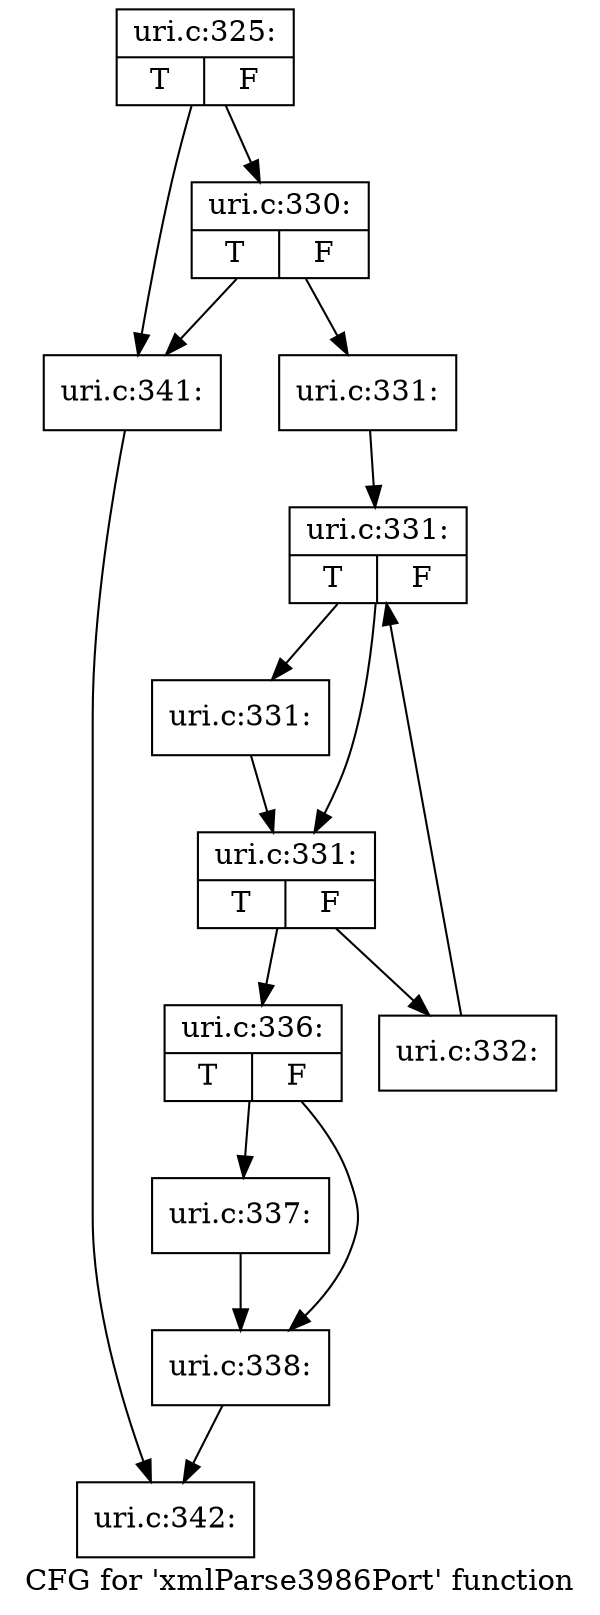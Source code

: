 digraph "CFG for 'xmlParse3986Port' function" {
	label="CFG for 'xmlParse3986Port' function";

	Node0x5561d68c24c0 [shape=record,label="{uri.c:325:|{<s0>T|<s1>F}}"];
	Node0x5561d68c24c0 -> Node0x5561d68d9200;
	Node0x5561d68c24c0 -> Node0x5561d68d91b0;
	Node0x5561d68d9200 [shape=record,label="{uri.c:330:|{<s0>T|<s1>F}}"];
	Node0x5561d68d9200 -> Node0x5561d68d9160;
	Node0x5561d68d9200 -> Node0x5561d68d91b0;
	Node0x5561d68d9160 [shape=record,label="{uri.c:331:}"];
	Node0x5561d68d9160 -> Node0x5561d68d97e0;
	Node0x5561d68d97e0 [shape=record,label="{uri.c:331:|{<s0>T|<s1>F}}"];
	Node0x5561d68d97e0 -> Node0x5561d68d9a70;
	Node0x5561d68d97e0 -> Node0x5561d68d9a20;
	Node0x5561d68d9a70 [shape=record,label="{uri.c:331:}"];
	Node0x5561d68d9a70 -> Node0x5561d68d9a20;
	Node0x5561d68d9a20 [shape=record,label="{uri.c:331:|{<s0>T|<s1>F}}"];
	Node0x5561d68d9a20 -> Node0x5561d68d9f00;
	Node0x5561d68d9a20 -> Node0x5561d68d99a0;
	Node0x5561d68d9f00 [shape=record,label="{uri.c:332:}"];
	Node0x5561d68d9f00 -> Node0x5561d68d97e0;
	Node0x5561d68d99a0 [shape=record,label="{uri.c:336:|{<s0>T|<s1>F}}"];
	Node0x5561d68d99a0 -> Node0x5561d68da880;
	Node0x5561d68d99a0 -> Node0x5561d68da8d0;
	Node0x5561d68da880 [shape=record,label="{uri.c:337:}"];
	Node0x5561d68da880 -> Node0x5561d68da8d0;
	Node0x5561d68da8d0 [shape=record,label="{uri.c:338:}"];
	Node0x5561d68da8d0 -> Node0x5561d68c2510;
	Node0x5561d68d91b0 [shape=record,label="{uri.c:341:}"];
	Node0x5561d68d91b0 -> Node0x5561d68c2510;
	Node0x5561d68c2510 [shape=record,label="{uri.c:342:}"];
}
